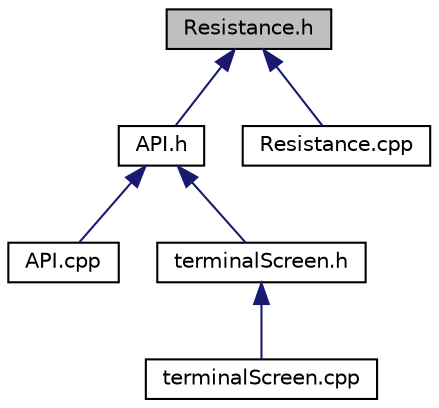digraph "Resistance.h"
{
 // LATEX_PDF_SIZE
  edge [fontname="Helvetica",fontsize="10",labelfontname="Helvetica",labelfontsize="10"];
  node [fontname="Helvetica",fontsize="10",shape=record];
  Node1 [label="Resistance.h",height=0.2,width=0.4,color="black", fillcolor="grey75", style="filled", fontcolor="black",tooltip="the device of resistance"];
  Node1 -> Node2 [dir="back",color="midnightblue",fontsize="10",style="solid",fontname="Helvetica"];
  Node2 [label="API.h",height=0.2,width=0.4,color="black", fillcolor="white", style="filled",URL="$_a_p_i_8h.html",tooltip=" "];
  Node2 -> Node3 [dir="back",color="midnightblue",fontsize="10",style="solid",fontname="Helvetica"];
  Node3 [label="API.cpp",height=0.2,width=0.4,color="black", fillcolor="white", style="filled",URL="$_a_p_i_8cpp.html",tooltip="the core of our api, which has all functions implementation"];
  Node2 -> Node4 [dir="back",color="midnightblue",fontsize="10",style="solid",fontname="Helvetica"];
  Node4 [label="terminalScreen.h",height=0.2,width=0.4,color="black", fillcolor="white", style="filled",URL="$terminal_screen_8h.html",tooltip=" "];
  Node4 -> Node5 [dir="back",color="midnightblue",fontsize="10",style="solid",fontname="Helvetica"];
  Node5 [label="terminalScreen.cpp",height=0.2,width=0.4,color="black", fillcolor="white", style="filled",URL="$terminal_screen_8cpp.html",tooltip="this is a class to make a simple GUI in terminal to use the API"];
  Node1 -> Node6 [dir="back",color="midnightblue",fontsize="10",style="solid",fontname="Helvetica"];
  Node6 [label="Resistance.cpp",height=0.2,width=0.4,color="black", fillcolor="white", style="filled",URL="$_resistance_8cpp.html",tooltip=" "];
}
